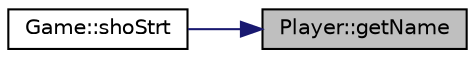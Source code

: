 digraph "Player::getName"
{
 // INTERACTIVE_SVG=YES
 // LATEX_PDF_SIZE
  edge [fontname="Helvetica",fontsize="10",labelfontname="Helvetica",labelfontsize="10"];
  node [fontname="Helvetica",fontsize="10",shape=record];
  rankdir="RL";
  Node1 [label="Player::getName",height=0.2,width=0.4,color="black", fillcolor="grey75", style="filled", fontcolor="black",tooltip=" "];
  Node1 -> Node2 [dir="back",color="midnightblue",fontsize="10",style="solid"];
  Node2 [label="Game::shoStrt",height=0.2,width=0.4,color="black", fillcolor="white", style="filled",URL="$dd/d1f/class_game.html#afdd9eefc48c8e437253bd0723fe2aef6",tooltip=" "];
}
